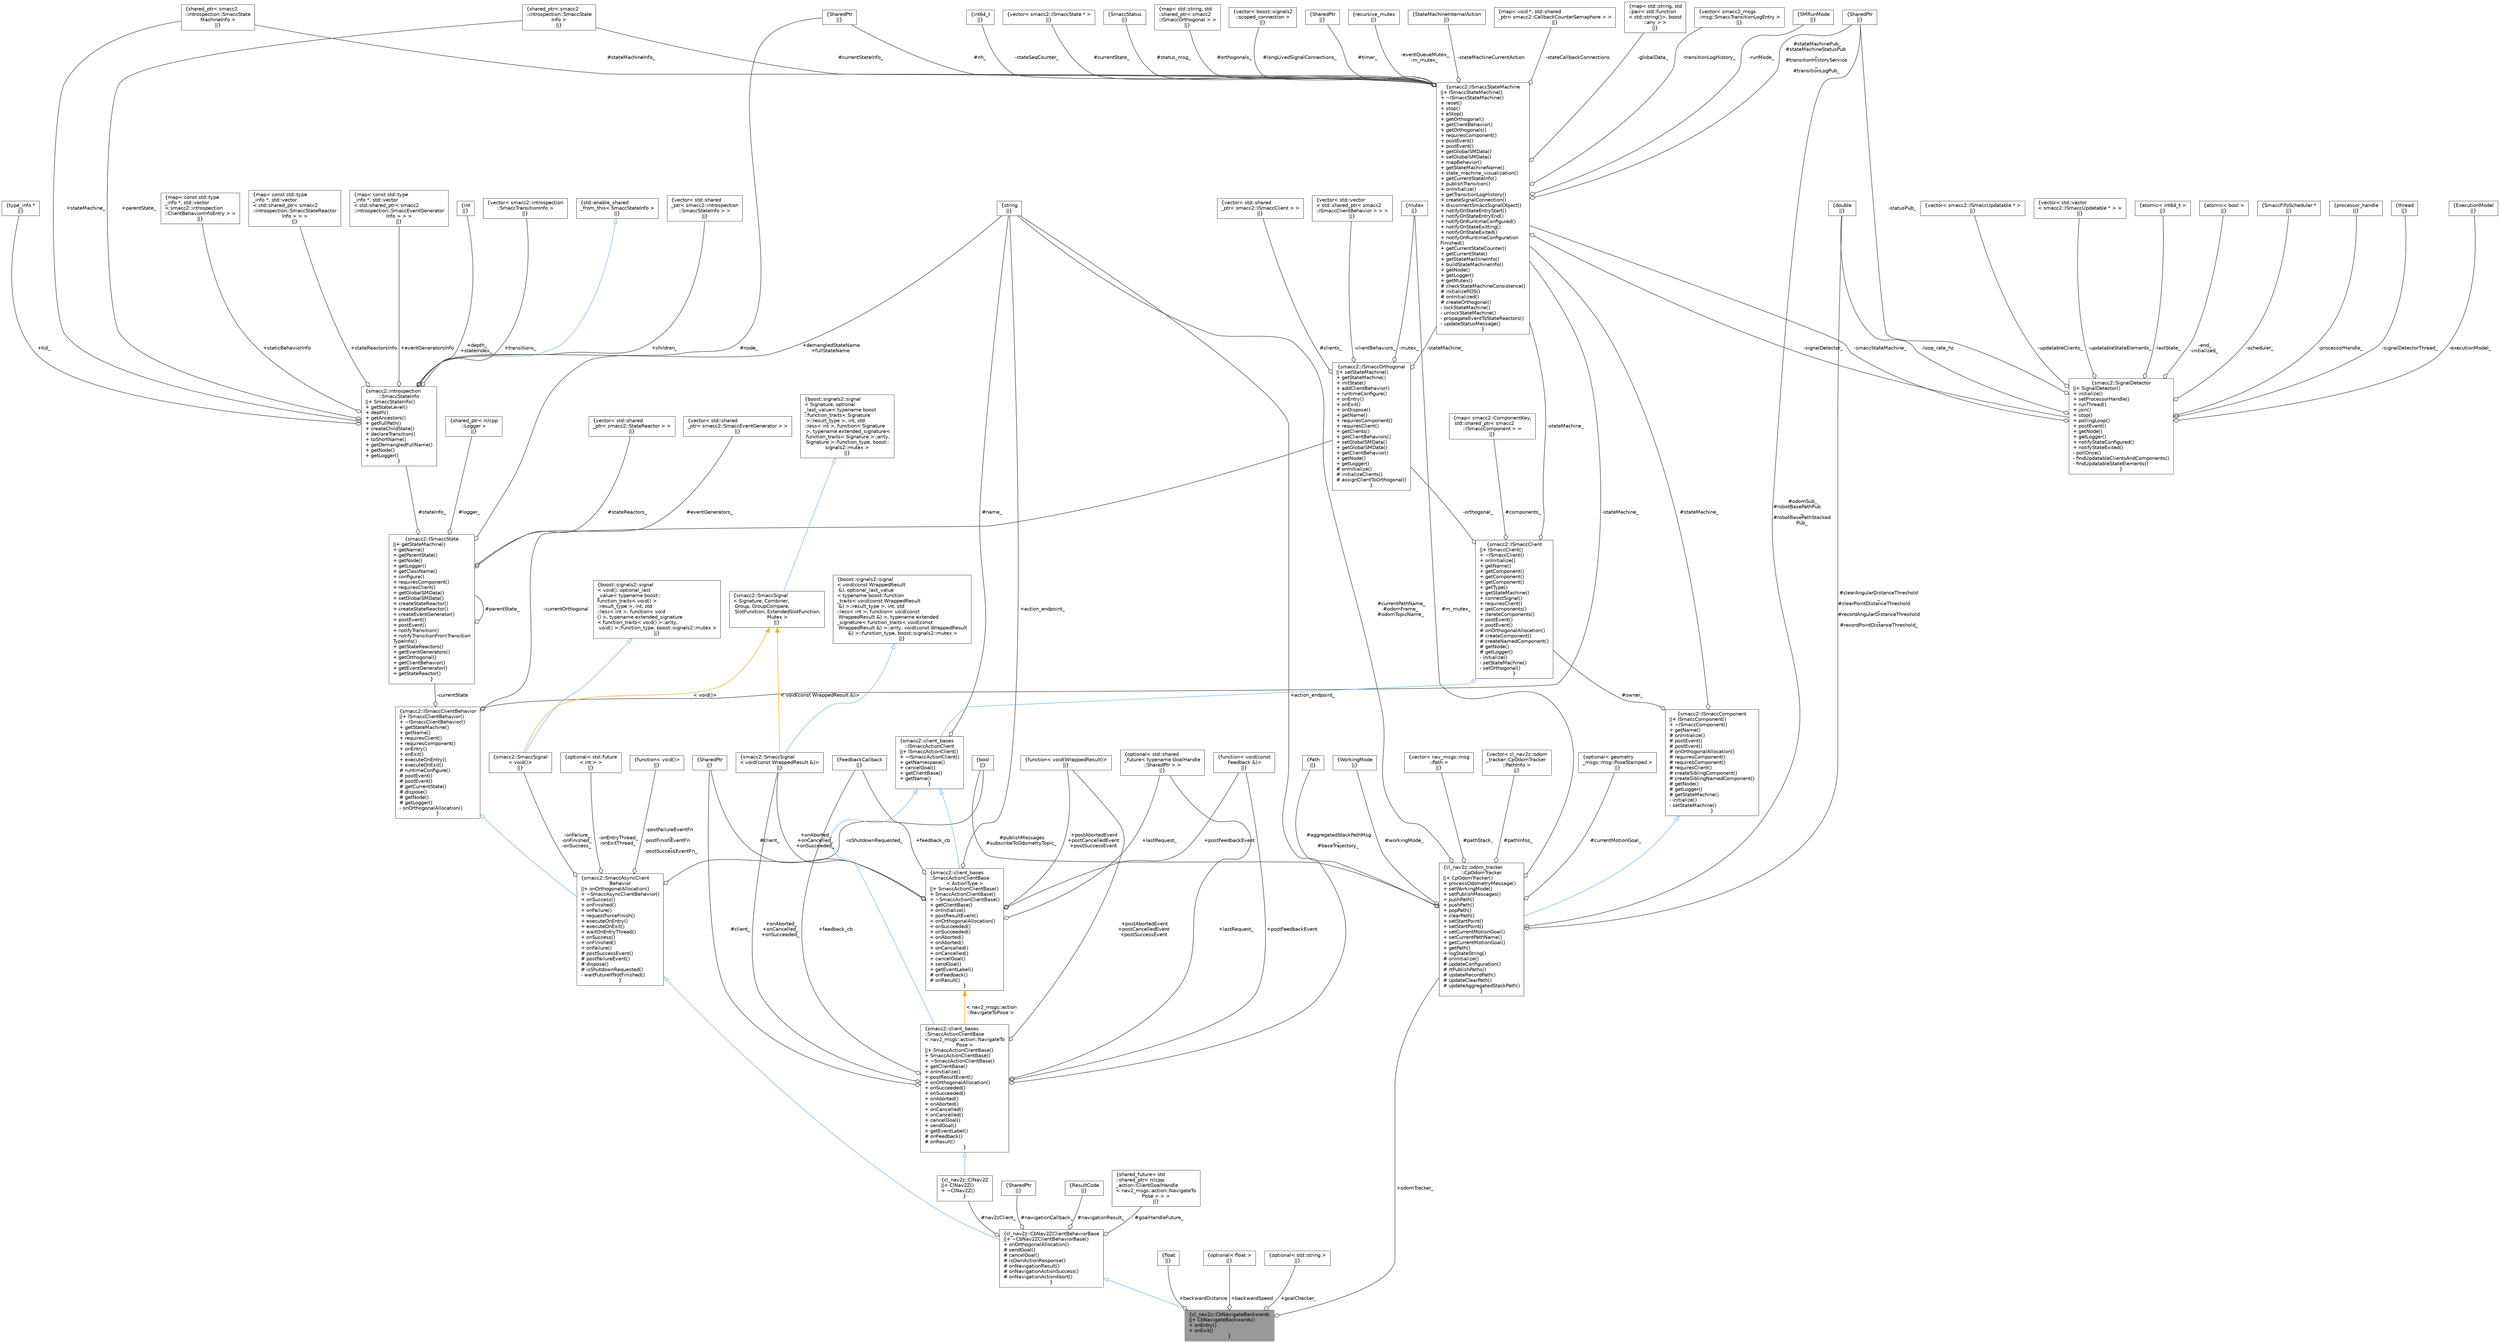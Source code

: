 digraph "cl_nav2z::CbNavigateBackwards"
{
 // LATEX_PDF_SIZE
  bgcolor="transparent";
  edge [fontname=Helvetica,fontsize=10,labelfontname=Helvetica,labelfontsize=10];
  node [fontname=Helvetica,fontsize=10,shape=box,height=0.2,width=0.4];
  Node1 [label="{cl_nav2z::CbNavigateBackwards\n||+ CbNavigateBackwards()\l+ onEntry()\l+ onExit()\l}",height=0.2,width=0.4,color="gray40", fillcolor="grey60", style="filled", fontcolor="black",tooltip=" "];
  Node2 -> Node1 [dir="back",color="steelblue1",style="solid",arrowtail="onormal"];
  Node2 [label="{cl_nav2z::CbNav2ZClientBehaviorBase\n||+ ~CbNav2ZClientBehaviorBase()\l+ onOrthogonalAllocation()\l# sendGoal()\l# cancelGoal()\l# isOwnActionResponse()\l# onNavigationResult()\l# onNavigationActionSuccess()\l# onNavigationActionAbort()\l}",height=0.2,width=0.4,color="gray40", fillcolor="white", style="filled",URL="$classcl__nav2z_1_1CbNav2ZClientBehaviorBase.html",tooltip=" "];
  Node3 -> Node2 [dir="back",color="steelblue1",style="solid",arrowtail="onormal"];
  Node3 [label="{smacc2::SmaccAsyncClient\lBehavior\n||+ onOrthogonalAllocation()\l+ ~SmaccAsyncClientBehavior()\l+ onSuccess()\l+ onFinished()\l+ onFailure()\l+ requestForceFinish()\l+ executeOnEntry()\l+ executeOnExit()\l+ waitOnEntryThread()\l+ onSuccess()\l+ onFinished()\l+ onFailure()\l# postSuccessEvent()\l# postFailureEvent()\l# dispose()\l# isShutdownRequested()\l- waitFutureIfNotFinished()\l}",height=0.2,width=0.4,color="gray40", fillcolor="white", style="filled",URL="$classsmacc2_1_1SmaccAsyncClientBehavior.html",tooltip=" "];
  Node4 -> Node3 [dir="back",color="steelblue1",style="solid",arrowtail="onormal"];
  Node4 [label="{smacc2::ISmaccClientBehavior\n||+ ISmaccClientBehavior()\l+ ~ISmaccClientBehavior()\l+ getStateMachine()\l+ getName()\l+ requiresClient()\l+ requiresComponent()\l+ onEntry()\l+ onExit()\l+ executeOnEntry()\l+ executeOnExit()\l# runtimeConfigure()\l# postEvent()\l# postEvent()\l# getCurrentState()\l# dispose()\l# getNode()\l# getLogger()\l- onOrthogonalAllocation()\l}",height=0.2,width=0.4,color="gray40", fillcolor="white", style="filled",URL="$classsmacc2_1_1ISmaccClientBehavior.html",tooltip=" "];
  Node5 -> Node4 [color="grey25",style="solid",label=" -stateMachine_" ,arrowhead="odiamond"];
  Node5 [label="{smacc2::ISmaccStateMachine\n||+ ISmaccStateMachine()\l+ ~ISmaccStateMachine()\l+ reset()\l+ stop()\l+ eStop()\l+ getOrthogonal()\l+ getClientBehavior()\l+ getOrthogonals()\l+ requiresComponent()\l+ postEvent()\l+ postEvent()\l+ getGlobalSMData()\l+ setGlobalSMData()\l+ mapBehavior()\l+ getStateMachineName()\l+ state_machine_visualization()\l+ getCurrentStateInfo()\l+ publishTransition()\l+ onInitialize()\l+ getTransitionLogHistory()\l+ createSignalConnection()\l+ disconnectSmaccSignalObject()\l+ notifyOnStateEntryStart()\l+ notifyOnStateEntryEnd()\l+ notifyOnRuntimeConfigured()\l+ notifyOnStateExitting()\l+ notifyOnStateExited()\l+ notifyOnRuntimeConfiguration\lFinished()\l+ getCurrentStateCounter()\l+ getCurrentState()\l+ getStateMachineInfo()\l+ buildStateMachineInfo()\l+ getNode()\l+ getLogger()\l+ getMutex()\l# checkStateMachineConsistence()\l# initializeROS()\l# onInitialized()\l# createOrthogonal()\l- lockStateMachine()\l- unlockStateMachine()\l- propagateEventToStateReactors()\l- updateStatusMessage()\l}",height=0.2,width=0.4,color="gray40", fillcolor="white", style="filled",URL="$classsmacc2_1_1ISmaccStateMachine.html",tooltip=" "];
  Node6 -> Node5 [color="grey25",style="solid",label=" #nh_" ,arrowhead="odiamond"];
  Node6 [label="{SharedPtr\n||}",height=0.2,width=0.4,color="gray40", fillcolor="white", style="filled",tooltip=" "];
  Node7 -> Node5 [color="grey25",style="solid",label=" #timer_" ,arrowhead="odiamond"];
  Node7 [label="{SharedPtr\n||}",height=0.2,width=0.4,color="gray40", fillcolor="white", style="filled",tooltip=" "];
  Node8 -> Node5 [color="grey25",style="solid",label=" #stateMachinePub_\n#stateMachineStatusPub\l_\n#transitionHistoryService\l_\n#transitionLogPub_" ,arrowhead="odiamond"];
  Node8 [label="{SharedPtr\n||}",height=0.2,width=0.4,color="gray40", fillcolor="white", style="filled",tooltip=" "];
  Node9 -> Node5 [color="grey25",style="solid",label=" #currentState_" ,arrowhead="odiamond"];
  Node9 [label="{vector\< smacc2::ISmaccState * \>\n||}",height=0.2,width=0.4,color="gray40", fillcolor="white", style="filled",tooltip=" "];
  Node10 -> Node5 [color="grey25",style="solid",label=" #currentStateInfo_" ,arrowhead="odiamond"];
  Node10 [label="{shared_ptr\< smacc2\l::introspection::SmaccState\lInfo \>\n||}",height=0.2,width=0.4,color="gray40", fillcolor="white", style="filled",tooltip=" "];
  Node11 -> Node5 [color="grey25",style="solid",label=" #status_msg_" ,arrowhead="odiamond"];
  Node11 [label="{SmaccStatus\n||}",height=0.2,width=0.4,color="gray40", fillcolor="white", style="filled",tooltip=" "];
  Node12 -> Node5 [color="grey25",style="solid",label=" #orthogonals_" ,arrowhead="odiamond"];
  Node12 [label="{map\< std::string, std\l::shared_ptr\< smacc2\l::ISmaccOrthogonal \> \>\n||}",height=0.2,width=0.4,color="gray40", fillcolor="white", style="filled",tooltip=" "];
  Node13 -> Node5 [color="grey25",style="solid",label=" #longLivedSignalConnections_" ,arrowhead="odiamond"];
  Node13 [label="{vector\< boost::signals2\l::scoped_connection \>\n||}",height=0.2,width=0.4,color="gray40", fillcolor="white", style="filled",tooltip=" "];
  Node14 -> Node5 [color="grey25",style="solid",label=" #stateMachineInfo_" ,arrowhead="odiamond"];
  Node14 [label="{shared_ptr\< smacc2\l::introspection::SmaccState\lMachineInfo \>\n||}",height=0.2,width=0.4,color="gray40", fillcolor="white", style="filled",tooltip=" "];
  Node15 -> Node5 [color="grey25",style="solid",label=" -eventQueueMutex_\n-m_mutex_" ,arrowhead="odiamond"];
  Node15 [label="{recursive_mutex\n||}",height=0.2,width=0.4,color="gray40", fillcolor="white", style="filled",tooltip=" "];
  Node16 -> Node5 [color="grey25",style="solid",label=" -stateMachineCurrentAction" ,arrowhead="odiamond"];
  Node16 [label="{StateMachineInternalAction\n||}",height=0.2,width=0.4,color="gray40", fillcolor="white", style="filled",tooltip=" "];
  Node17 -> Node5 [color="grey25",style="solid",label=" -stateCallbackConnections" ,arrowhead="odiamond"];
  Node17 [label="{map\< void *, std::shared\l_ptr\< smacc2::CallbackCounterSemaphore \> \>\n||}",height=0.2,width=0.4,color="gray40", fillcolor="white", style="filled",tooltip=" "];
  Node18 -> Node5 [color="grey25",style="solid",label=" -globalData_" ,arrowhead="odiamond"];
  Node18 [label="{map\< std::string, std\l::pair\< std::function\l\< std::string()\>, boost\l::any \> \>\n||}",height=0.2,width=0.4,color="gray40", fillcolor="white", style="filled",tooltip=" "];
  Node19 -> Node5 [color="grey25",style="solid",label=" -transitionLogHistory_" ,arrowhead="odiamond"];
  Node19 [label="{vector\< smacc2_msgs\l::msg::SmaccTransitionLogEntry \>\n||}",height=0.2,width=0.4,color="gray40", fillcolor="white", style="filled",tooltip=" "];
  Node20 -> Node5 [color="grey25",style="solid",label=" -runMode_" ,arrowhead="odiamond"];
  Node20 [label="{SMRunMode\n||}",height=0.2,width=0.4,color="gray40", fillcolor="white", style="filled",tooltip=" "];
  Node21 -> Node5 [color="grey25",style="solid",label=" -signalDetector_" ,arrowhead="odiamond"];
  Node21 [label="{smacc2::SignalDetector\n||+ SignalDetector()\l+ initialize()\l+ setProcessorHandle()\l+ runThread()\l+ join()\l+ stop()\l+ pollingLoop()\l+ postEvent()\l+ getNode()\l+ getLogger()\l+ notifyStateConfigured()\l+ notifyStateExited()\l- pollOnce()\l- findUpdatableClientsAndComponents()\l- findUpdatableStateElements()\l}",height=0.2,width=0.4,color="gray40", fillcolor="white", style="filled",URL="$classsmacc2_1_1SignalDetector.html",tooltip=" "];
  Node5 -> Node21 [color="grey25",style="solid",label=" -smaccStateMachine_" ,arrowhead="odiamond"];
  Node22 -> Node21 [color="grey25",style="solid",label=" -updatableClients_" ,arrowhead="odiamond"];
  Node22 [label="{vector\< smacc2::ISmaccUpdatable * \>\n||}",height=0.2,width=0.4,color="gray40", fillcolor="white", style="filled",tooltip=" "];
  Node23 -> Node21 [color="grey25",style="solid",label=" -updatableStateElements_" ,arrowhead="odiamond"];
  Node23 [label="{vector\< std::vector\l\< smacc2::ISmaccUpdatable * \> \>\n||}",height=0.2,width=0.4,color="gray40", fillcolor="white", style="filled",tooltip=" "];
  Node24 -> Node21 [color="grey25",style="solid",label=" -lastState_" ,arrowhead="odiamond"];
  Node24 [label="{atomic\< int64_t \>\n||}",height=0.2,width=0.4,color="gray40", fillcolor="white", style="filled",tooltip=" "];
  Node25 -> Node21 [color="grey25",style="solid",label=" -loop_rate_hz" ,arrowhead="odiamond"];
  Node25 [label="{double\n||}",height=0.2,width=0.4,color="gray40", fillcolor="white", style="filled",tooltip=" "];
  Node26 -> Node21 [color="grey25",style="solid",label=" -end_\n-initialized_" ,arrowhead="odiamond"];
  Node26 [label="{atomic\< bool \>\n||}",height=0.2,width=0.4,color="gray40", fillcolor="white", style="filled",tooltip=" "];
  Node8 -> Node21 [color="grey25",style="solid",label=" -statusPub_" ,arrowhead="odiamond"];
  Node27 -> Node21 [color="grey25",style="solid",label=" -scheduler_" ,arrowhead="odiamond"];
  Node27 [label="{SmaccFifoScheduler *\n||}",height=0.2,width=0.4,color="gray40", fillcolor="white", style="filled",tooltip=" "];
  Node28 -> Node21 [color="grey25",style="solid",label=" -processorHandle_" ,arrowhead="odiamond"];
  Node28 [label="{processor_handle\n||}",height=0.2,width=0.4,color="gray40", fillcolor="white", style="filled",tooltip=" "];
  Node29 -> Node21 [color="grey25",style="solid",label=" -signalDetectorThread_" ,arrowhead="odiamond"];
  Node29 [label="{thread\n||}",height=0.2,width=0.4,color="gray40", fillcolor="white", style="filled",tooltip=" "];
  Node30 -> Node21 [color="grey25",style="solid",label=" -executionModel_" ,arrowhead="odiamond"];
  Node30 [label="{ExecutionModel\n||}",height=0.2,width=0.4,color="gray40", fillcolor="white", style="filled",tooltip=" "];
  Node31 -> Node5 [color="grey25",style="solid",label=" -stateSeqCounter_" ,arrowhead="odiamond"];
  Node31 [label="{int64_t\n||}",height=0.2,width=0.4,color="gray40", fillcolor="white", style="filled",tooltip=" "];
  Node32 -> Node4 [color="grey25",style="solid",label=" -currentState" ,arrowhead="odiamond"];
  Node32 [label="{smacc2::ISmaccState\n||+ getStateMachine()\l+ getName()\l+ getParentState()\l+ getNode()\l+ getLogger()\l+ getClassName()\l+ configure()\l+ requiresComponent()\l+ requiresClient()\l+ getGlobalSMData()\l+ setGlobalSMData()\l+ createStateReactor()\l+ createStateReactor()\l+ createEventGenerator()\l+ postEvent()\l+ postEvent()\l+ notifyTransition()\l+ notifyTransitionFromTransition\lTypeInfo()\l+ getStateReactors()\l+ getEventGenerators()\l+ getOrthogonal()\l+ getClientBehavior()\l+ getEventGenerator()\l+ getStateReactor()\l}",height=0.2,width=0.4,color="gray40", fillcolor="white", style="filled",URL="$classsmacc2_1_1ISmaccState.html",tooltip=" "];
  Node6 -> Node32 [color="grey25",style="solid",label=" #node_" ,arrowhead="odiamond"];
  Node33 -> Node32 [color="grey25",style="solid",label=" #logger_" ,arrowhead="odiamond"];
  Node33 [label="{shared_ptr\< rclcpp\l::Logger \>\n||}",height=0.2,width=0.4,color="gray40", fillcolor="white", style="filled",tooltip=" "];
  Node34 -> Node32 [color="grey25",style="solid",label=" #stateReactors_" ,arrowhead="odiamond"];
  Node34 [label="{vector\< std::shared\l_ptr\< smacc2::StateReactor \> \>\n||}",height=0.2,width=0.4,color="gray40", fillcolor="white", style="filled",tooltip=" "];
  Node35 -> Node32 [color="grey25",style="solid",label=" #eventGenerators_" ,arrowhead="odiamond"];
  Node35 [label="{vector\< std::shared\l_ptr\< smacc2::SmaccEventGenerator \> \>\n||}",height=0.2,width=0.4,color="gray40", fillcolor="white", style="filled",tooltip=" "];
  Node32 -> Node32 [color="grey25",style="solid",label=" #parentState_" ,arrowhead="odiamond"];
  Node36 -> Node32 [color="grey25",style="solid",label=" #stateInfo_" ,arrowhead="odiamond"];
  Node36 [label="{smacc2::introspection\l::SmaccStateInfo\n||+ SmaccStateInfo()\l+ getStateLevel()\l+ depth()\l+ getAncestors()\l+ getFullPath()\l+ createChildState()\l+ declareTransition()\l+ toShortName()\l+ getDemangledFullName()\l+ getNode()\l+ getLogger()\l}",height=0.2,width=0.4,color="gray40", fillcolor="white", style="filled",URL="$classsmacc2_1_1introspection_1_1SmaccStateInfo.html",tooltip=" "];
  Node37 -> Node36 [dir="back",color="steelblue1",style="solid",arrowtail="onormal"];
  Node37 [label="{std::enable_shared\l_from_this\< SmaccStateInfo \>\n||}",height=0.2,width=0.4,color="gray40", fillcolor="white", style="filled",tooltip=" "];
  Node38 -> Node36 [color="grey25",style="solid",label=" +staticBehaviorInfo" ,arrowhead="odiamond"];
  Node38 [label="{map\< const std::type\l_info *, std::vector\l\< smacc2::introspection\l::ClientBehaviorInfoEntry \> \>\n||}",height=0.2,width=0.4,color="gray40", fillcolor="white", style="filled",tooltip=" "];
  Node39 -> Node36 [color="grey25",style="solid",label=" +stateReactorsInfo" ,arrowhead="odiamond"];
  Node39 [label="{map\< const std::type\l_info *, std::vector\l\< std::shared_ptr\< smacc2\l::introspection::SmaccStateReactor\lInfo \> \> \>\n||}",height=0.2,width=0.4,color="gray40", fillcolor="white", style="filled",tooltip=" "];
  Node40 -> Node36 [color="grey25",style="solid",label=" +eventGeneratorsInfo" ,arrowhead="odiamond"];
  Node40 [label="{map\< const std::type\l_info *, std::vector\l\< std::shared_ptr\< smacc2\l::introspection::SmaccEventGenerator\lInfo \> \> \>\n||}",height=0.2,width=0.4,color="gray40", fillcolor="white", style="filled",tooltip=" "];
  Node41 -> Node36 [color="grey25",style="solid",label=" +depth_\n+stateIndex_" ,arrowhead="odiamond"];
  Node41 [label="{int\n||}",height=0.2,width=0.4,color="gray40", fillcolor="white", style="filled",tooltip=" "];
  Node42 -> Node36 [color="grey25",style="solid",label=" +demangledStateName\n+fullStateName" ,arrowhead="odiamond"];
  Node42 [label="{string\n||}",height=0.2,width=0.4,color="gray40", fillcolor="white", style="filled",tooltip=" "];
  Node14 -> Node36 [color="grey25",style="solid",label=" +stateMachine_" ,arrowhead="odiamond"];
  Node10 -> Node36 [color="grey25",style="solid",label=" +parentState_" ,arrowhead="odiamond"];
  Node43 -> Node36 [color="grey25",style="solid",label=" +transitions_" ,arrowhead="odiamond"];
  Node43 [label="{vector\< smacc2::introspection\l::SmaccTransitionInfo \>\n||}",height=0.2,width=0.4,color="gray40", fillcolor="white", style="filled",tooltip=" "];
  Node44 -> Node36 [color="grey25",style="solid",label=" +children_" ,arrowhead="odiamond"];
  Node44 [label="{vector\< std::shared\l_ptr\< smacc2::introspection\l::SmaccStateInfo \> \>\n||}",height=0.2,width=0.4,color="gray40", fillcolor="white", style="filled",tooltip=" "];
  Node45 -> Node36 [color="grey25",style="solid",label=" +tid_" ,arrowhead="odiamond"];
  Node45 [label="{type_info *\n||}",height=0.2,width=0.4,color="gray40", fillcolor="white", style="filled",tooltip=" "];
  Node46 -> Node4 [color="grey25",style="solid",label=" -currentOrthogonal" ,arrowhead="odiamond"];
  Node46 [label="{smacc2::ISmaccOrthogonal\n||+ setStateMachine()\l+ getStateMachine()\l+ initState()\l+ addClientBehavior()\l+ runtimeConfigure()\l+ onEntry()\l+ onExit()\l+ onDispose()\l+ getName()\l+ requiresComponent()\l+ requiresClient()\l+ getClients()\l+ getClientBehaviors()\l+ setGlobalSMData()\l+ getGlobalSMData()\l+ getClientBehavior()\l+ getNode()\l+ getLogger()\l# onInitialize()\l# initializeClients()\l# assignClientToOrthogonal()\l}",height=0.2,width=0.4,color="gray40", fillcolor="white", style="filled",URL="$classsmacc2_1_1ISmaccOrthogonal.html",tooltip=" "];
  Node47 -> Node46 [color="grey25",style="solid",label=" #clients_" ,arrowhead="odiamond"];
  Node47 [label="{vector\< std::shared\l_ptr\< smacc2::ISmaccClient \> \>\n||}",height=0.2,width=0.4,color="gray40", fillcolor="white", style="filled",tooltip=" "];
  Node5 -> Node46 [color="grey25",style="solid",label=" -stateMachine_" ,arrowhead="odiamond"];
  Node48 -> Node46 [color="grey25",style="solid",label=" -clientBehaviors_" ,arrowhead="odiamond"];
  Node48 [label="{vector\< std::vector\l\< std::shared_ptr\< smacc2\l::ISmaccClientBehavior \> \> \>\n||}",height=0.2,width=0.4,color="gray40", fillcolor="white", style="filled",tooltip=" "];
  Node49 -> Node46 [color="grey25",style="solid",label=" -mutex_" ,arrowhead="odiamond"];
  Node49 [label="{mutex\n||}",height=0.2,width=0.4,color="gray40", fillcolor="white", style="filled",tooltip=" "];
  Node50 -> Node3 [color="grey25",style="solid",label=" -onEntryThread_\n-onExitThread_" ,arrowhead="odiamond"];
  Node50 [label="{optional\< std::future\l\< int \> \>\n||}",height=0.2,width=0.4,color="gray40", fillcolor="white", style="filled",tooltip=" "];
  Node51 -> Node3 [color="grey25",style="solid",label=" -postFailureEventFn\l_\n-postFinishEventFn\l_\n-postSuccessEventFn_" ,arrowhead="odiamond"];
  Node51 [label="{function\< void()\>\n||}",height=0.2,width=0.4,color="gray40", fillcolor="white", style="filled",tooltip=" "];
  Node52 -> Node3 [color="grey25",style="solid",label=" -onFailure_\n-onFinished_\n-onSuccess_" ,arrowhead="odiamond"];
  Node52 [label="{smacc2::SmaccSignal\l\< void()\>\n||}",height=0.2,width=0.4,color="gray40", fillcolor="white", style="filled",URL="$classsmacc2_1_1SmaccSignal.html",tooltip=" "];
  Node53 -> Node52 [dir="back",color="steelblue1",style="solid",arrowtail="onormal"];
  Node53 [label="{boost::signals2::signal\l\< void(), optional_last\l_value\< typename boost::\lfunction_traits\< void() \>\l::result_type \>, int, std\l::less\< int \>, function\< void\l() \>, typename extended_signature\l\< function_traits\< void() \>::arity,\l void() \>::function_type, boost::signals2::mutex \>\n||}",height=0.2,width=0.4,color="gray40", fillcolor="white", style="filled",tooltip=" "];
  Node54 -> Node52 [dir="back",color="orange",style="solid",label=" \< void()\>" ];
  Node54 [label="{smacc2::SmaccSignal\l\< Signature, Combiner,\l Group, GroupCompare,\l SlotFunction, ExtendedSlotFunction,\l Mutex \>\n||}",height=0.2,width=0.4,color="gray40", fillcolor="white", style="filled",URL="$classsmacc2_1_1SmaccSignal.html",tooltip=" "];
  Node55 -> Node54 [dir="back",color="steelblue1",style="solid",arrowtail="onormal"];
  Node55 [label="{boost::signals2::signal\l\< Signature, optional\l_last_value\< typename boost\l::function_traits\< Signature\l \>::result_type \>, int, std\l::less\< int \>, function\< Signature\l \>, typename extended_signature\<\l function_traits\< Signature \>::arity,\l Signature \>::function_type, boost::\lsignals2::mutex \>\n||}",height=0.2,width=0.4,color="gray40", fillcolor="white", style="filled",tooltip=" "];
  Node56 -> Node3 [color="grey25",style="solid",label=" -isShutdownRequested_" ,arrowhead="odiamond"];
  Node56 [label="{bool\n||}",height=0.2,width=0.4,color="gray40", fillcolor="white", style="filled",URL="$classbool.html",tooltip=" "];
  Node57 -> Node2 [color="grey25",style="solid",label=" #nav2zClient_" ,arrowhead="odiamond"];
  Node57 [label="{cl_nav2z::ClNav2Z\n||+ ClNav2Z()\l+ ~ClNav2Z()\l}",height=0.2,width=0.4,color="gray40", fillcolor="white", style="filled",URL="$classcl__nav2z_1_1ClNav2Z.html",tooltip=" "];
  Node58 -> Node57 [dir="back",color="steelblue1",style="solid",arrowtail="onormal"];
  Node58 [label="{smacc2::client_bases\l::SmaccActionClientBase\l\< nav2_msgs::action::NavigateTo\lPose \>\n||+ SmaccActionClientBase()\l+ SmaccActionClientBase()\l+ ~SmaccActionClientBase()\l+ getClientBase()\l+ onInitialize()\l+ postResultEvent()\l+ onOrthogonalAllocation()\l+ onSucceeded()\l+ onSucceeded()\l+ onAborted()\l+ onAborted()\l+ onCancelled()\l+ onCancelled()\l+ cancelGoal()\l+ sendGoal()\l+ getEventLabel()\l# onFeedback()\l# onResult()\l}",height=0.2,width=0.4,color="gray40", fillcolor="white", style="filled",URL="$classsmacc2_1_1client__bases_1_1SmaccActionClientBase.html",tooltip=" "];
  Node59 -> Node58 [dir="back",color="steelblue1",style="solid",arrowtail="onormal"];
  Node59 [label="{smacc2::client_bases\l::ISmaccActionClient\n||+ ISmaccActionClient()\l+ ~ISmaccActionClient()\l+ getNamespace()\l+ cancelGoal()\l+ getClientBase()\l+ getName()\l}",height=0.2,width=0.4,color="gray40", fillcolor="white", style="filled",URL="$classsmacc2_1_1client__bases_1_1ISmaccActionClient.html",tooltip=" "];
  Node60 -> Node59 [dir="back",color="steelblue1",style="solid",arrowtail="onormal"];
  Node60 [label="{smacc2::ISmaccClient\n||+ ISmaccClient()\l+ ~ISmaccClient()\l+ onInitialize()\l+ getName()\l+ getComponent()\l+ getComponent()\l+ getComponent()\l+ getType()\l+ getStateMachine()\l+ connectSignal()\l+ requiresClient()\l+ getComponents()\l+ iterateComponents()\l+ postEvent()\l+ postEvent()\l# onOrthogonalAllocation()\l# createComponent()\l# createNamedComponent()\l# getNode()\l# getLogger()\l- initialize()\l- setStateMachine()\l- setOrthogonal()\l}",height=0.2,width=0.4,color="gray40", fillcolor="white", style="filled",URL="$classsmacc2_1_1ISmaccClient.html",tooltip=" "];
  Node61 -> Node60 [color="grey25",style="solid",label=" #components_" ,arrowhead="odiamond"];
  Node61 [label="{map\< smacc2::ComponentKey,\l std::shared_ptr\< smacc2\l::ISmaccComponent \> \>\n||}",height=0.2,width=0.4,color="gray40", fillcolor="white", style="filled",tooltip=" "];
  Node5 -> Node60 [color="grey25",style="solid",label=" -stateMachine_" ,arrowhead="odiamond"];
  Node46 -> Node60 [color="grey25",style="solid",label=" -orthogonal_" ,arrowhead="odiamond"];
  Node42 -> Node59 [color="grey25",style="solid",label=" #name_" ,arrowhead="odiamond"];
  Node42 -> Node58 [color="grey25",style="solid",label=" +action_endpoint_" ,arrowhead="odiamond"];
  Node62 -> Node58 [color="grey25",style="solid",label=" +lastRequest_" ,arrowhead="odiamond"];
  Node62 [label="{optional\< std::shared\l_future\< typename GoalHandle\l::SharedPtr \> \>\n||}",height=0.2,width=0.4,color="gray40", fillcolor="white", style="filled",tooltip=" "];
  Node63 -> Node58 [color="grey25",style="solid",label=" +onAborted_\n+onCancelled_\n+onSucceeded_" ,arrowhead="odiamond"];
  Node63 [label="{smacc2::SmaccSignal\l\< void(const WrappedResult &)\>\n||}",height=0.2,width=0.4,color="gray40", fillcolor="white", style="filled",URL="$classsmacc2_1_1SmaccSignal.html",tooltip=" "];
  Node64 -> Node63 [dir="back",color="steelblue1",style="solid",arrowtail="onormal"];
  Node64 [label="{boost::signals2::signal\l\< void(const WrappedResult\l &), optional_last_value\l\< typename boost::function\l_traits\< void(const WrappedResult\l &) \>::result_type \>, int, std\l::less\< int \>, function\< void(const\l WrappedResult &) \>, typename extended\l_signature\< function_traits\< void(const\l WrappedResult &) \>::arity, void(const WrappedResult\l &) \>::function_type, boost::signals2::mutex \>\n||}",height=0.2,width=0.4,color="gray40", fillcolor="white", style="filled",tooltip=" "];
  Node54 -> Node63 [dir="back",color="orange",style="solid",label=" \< void(const WrappedResult &)\>" ];
  Node65 -> Node58 [color="grey25",style="solid",label=" +postAbortedEvent\n+postCancelledEvent\n+postSuccessEvent" ,arrowhead="odiamond"];
  Node65 [label="{function\< void(WrappedResult)\>\n||}",height=0.2,width=0.4,color="gray40", fillcolor="white", style="filled",tooltip=" "];
  Node66 -> Node58 [color="grey25",style="solid",label=" +postFeedbackEvent" ,arrowhead="odiamond"];
  Node66 [label="{function\< void(const\l Feedback &)\>\n||}",height=0.2,width=0.4,color="gray40", fillcolor="white", style="filled",tooltip=" "];
  Node67 -> Node58 [color="grey25",style="solid",label=" +feedback_cb" ,arrowhead="odiamond"];
  Node67 [label="{FeedbackCallback\n||}",height=0.2,width=0.4,color="gray40", fillcolor="white", style="filled",tooltip=" "];
  Node68 -> Node58 [color="grey25",style="solid",label=" #client_" ,arrowhead="odiamond"];
  Node68 [label="{SharedPtr\n||}",height=0.2,width=0.4,color="gray40", fillcolor="white", style="filled",tooltip=" "];
  Node69 -> Node58 [dir="back",color="orange",style="solid",label=" \< nav2_msgs::action\l::NavigateToPose \>" ];
  Node69 [label="{smacc2::client_bases\l::SmaccActionClientBase\l\< ActionType \>\n||+ SmaccActionClientBase()\l+ SmaccActionClientBase()\l+ ~SmaccActionClientBase()\l+ getClientBase()\l+ onInitialize()\l+ postResultEvent()\l+ onOrthogonalAllocation()\l+ onSucceeded()\l+ onSucceeded()\l+ onAborted()\l+ onAborted()\l+ onCancelled()\l+ onCancelled()\l+ cancelGoal()\l+ sendGoal()\l+ getEventLabel()\l# onFeedback()\l# onResult()\l}",height=0.2,width=0.4,color="gray40", fillcolor="white", style="filled",URL="$classsmacc2_1_1client__bases_1_1SmaccActionClientBase.html",tooltip=" "];
  Node59 -> Node69 [dir="back",color="steelblue1",style="solid",arrowtail="onormal"];
  Node42 -> Node69 [color="grey25",style="solid",label=" +action_endpoint_" ,arrowhead="odiamond"];
  Node62 -> Node69 [color="grey25",style="solid",label=" +lastRequest_" ,arrowhead="odiamond"];
  Node63 -> Node69 [color="grey25",style="solid",label=" +onAborted_\n+onCancelled_\n+onSucceeded_" ,arrowhead="odiamond"];
  Node65 -> Node69 [color="grey25",style="solid",label=" +postAbortedEvent\n+postCancelledEvent\n+postSuccessEvent" ,arrowhead="odiamond"];
  Node66 -> Node69 [color="grey25",style="solid",label=" +postFeedbackEvent" ,arrowhead="odiamond"];
  Node67 -> Node69 [color="grey25",style="solid",label=" +feedback_cb" ,arrowhead="odiamond"];
  Node68 -> Node69 [color="grey25",style="solid",label=" #client_" ,arrowhead="odiamond"];
  Node70 -> Node2 [color="grey25",style="solid",label=" #navigationCallback_" ,arrowhead="odiamond"];
  Node70 [label="{SharedPtr\n||}",height=0.2,width=0.4,color="gray40", fillcolor="white", style="filled",tooltip=" "];
  Node71 -> Node2 [color="grey25",style="solid",label=" #navigationResult_" ,arrowhead="odiamond"];
  Node71 [label="{ResultCode\n||}",height=0.2,width=0.4,color="gray40", fillcolor="white", style="filled",tooltip=" "];
  Node72 -> Node2 [color="grey25",style="solid",label=" #goalHandleFuture_" ,arrowhead="odiamond"];
  Node72 [label="{shared_future\< std\l::shared_ptr\< rclcpp\l_action::ClientGoalHandle\l\< nav2_msgs::action::NavigateTo\lPose \> \> \>\n||}",height=0.2,width=0.4,color="gray40", fillcolor="white", style="filled",tooltip=" "];
  Node73 -> Node1 [color="grey25",style="solid",label=" +backwardDistance" ,arrowhead="odiamond"];
  Node73 [label="{float\n||}",height=0.2,width=0.4,color="gray40", fillcolor="white", style="filled",tooltip=" "];
  Node74 -> Node1 [color="grey25",style="solid",label=" +backwardSpeed" ,arrowhead="odiamond"];
  Node74 [label="{optional\< float \>\n||}",height=0.2,width=0.4,color="gray40", fillcolor="white", style="filled",tooltip=" "];
  Node75 -> Node1 [color="grey25",style="solid",label=" +goalChecker_" ,arrowhead="odiamond"];
  Node75 [label="{optional\< std::string \>\n||}",height=0.2,width=0.4,color="gray40", fillcolor="white", style="filled",tooltip=" "];
  Node76 -> Node1 [color="grey25",style="solid",label=" +odomTracker_" ,arrowhead="odiamond"];
  Node76 [label="{cl_nav2z::odom_tracker\l::CpOdomTracker\n||+ CpOdomTracker()\l+ processOdometryMessage()\l+ setWorkingMode()\l+ setPublishMessages()\l+ pushPath()\l+ pushPath()\l+ popPath()\l+ clearPath()\l+ setStartPoint()\l+ setStartPoint()\l+ setCurrentMotionGoal()\l+ setCurrentPathName()\l+ getCurrentMotionGoal()\l+ getPath()\l+ logStateString()\l# onInitialize()\l# updateConfiguration()\l# rtPublishPaths()\l# updateRecordPath()\l# updateClearPath()\l# updateAggregatedStackPath()\l}",height=0.2,width=0.4,color="gray40", fillcolor="white", style="filled",URL="$classcl__nav2z_1_1odom__tracker_1_1CpOdomTracker.html",tooltip=" "];
  Node77 -> Node76 [dir="back",color="steelblue1",style="solid",arrowtail="onormal"];
  Node77 [label="{smacc2::ISmaccComponent\n||+ ISmaccComponent()\l+ ~ISmaccComponent()\l+ getName()\l# onInitialize()\l# postEvent()\l# postEvent()\l# onOrthogonalAllocation()\l# requiresComponent()\l# requiresComponent()\l# requiresClient()\l# createSiblingComponent()\l# createSiblingNamedComponent()\l# getNode()\l# getLogger()\l# getStateMachine()\l- initialize()\l- setStateMachine()\l}",height=0.2,width=0.4,color="gray40", fillcolor="white", style="filled",URL="$classsmacc2_1_1ISmaccComponent.html",tooltip=" "];
  Node5 -> Node77 [color="grey25",style="solid",label=" #stateMachine_" ,arrowhead="odiamond"];
  Node60 -> Node77 [color="grey25",style="solid",label=" #owner_" ,arrowhead="odiamond"];
  Node8 -> Node76 [color="grey25",style="solid",label=" #odomSub_\n#robotBasePathPub\l_\n#robotBasePathStacked\lPub_" ,arrowhead="odiamond"];
  Node25 -> Node76 [color="grey25",style="solid",label=" #clearAngularDistanceThreshold\l_\n#clearPointDistanceThreshold\l_\n#recordAngularDistanceThreshold\l_\n#recordPointDistanceThreshold_" ,arrowhead="odiamond"];
  Node42 -> Node76 [color="grey25",style="solid",label=" #currentPathName_\n#odomFrame_\n#odomTopicName_" ,arrowhead="odiamond"];
  Node56 -> Node76 [color="grey25",style="solid",label=" #publishMessages\n#subscribeToOdometryTopic_" ,arrowhead="odiamond"];
  Node78 -> Node76 [color="grey25",style="solid",label=" #aggregatedStackPathMsg\l_\n#baseTrajectory_" ,arrowhead="odiamond"];
  Node78 [label="{Path\n||}",height=0.2,width=0.4,color="gray40", fillcolor="white", style="filled",tooltip=" "];
  Node79 -> Node76 [color="grey25",style="solid",label=" #workingMode_" ,arrowhead="odiamond"];
  Node79 [label="{WorkingMode\n||}",height=0.2,width=0.4,color="gray40", fillcolor="white", style="filled",tooltip=" "];
  Node80 -> Node76 [color="grey25",style="solid",label=" #pathStack_" ,arrowhead="odiamond"];
  Node80 [label="{vector\< nav_msgs::msg\l::Path \>\n||}",height=0.2,width=0.4,color="gray40", fillcolor="white", style="filled",tooltip=" "];
  Node81 -> Node76 [color="grey25",style="solid",label=" #pathInfos_" ,arrowhead="odiamond"];
  Node81 [label="{vector\< cl_nav2z::odom\l_tracker::CpOdomTracker\l::PathInfo \>\n||}",height=0.2,width=0.4,color="gray40", fillcolor="white", style="filled",tooltip=" "];
  Node82 -> Node76 [color="grey25",style="solid",label=" #currentMotionGoal_" ,arrowhead="odiamond"];
  Node82 [label="{optional\< geometry\l_msgs::msg::PoseStamped \>\n||}",height=0.2,width=0.4,color="gray40", fillcolor="white", style="filled",tooltip=" "];
  Node49 -> Node76 [color="grey25",style="solid",label=" #m_mutex_" ,arrowhead="odiamond"];
}
